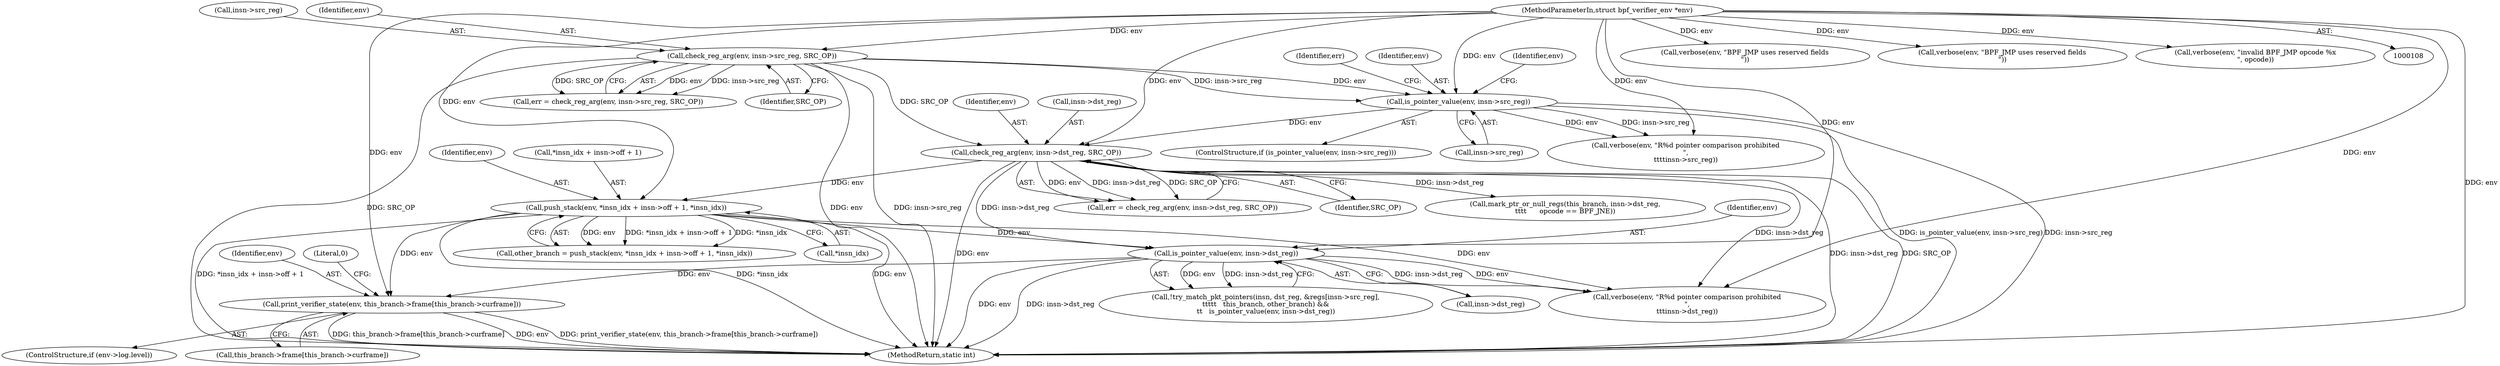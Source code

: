 digraph "0_linux_979d63d50c0c0f7bc537bf821e056cc9fe5abd38_0@array" {
"1000518" [label="(Call,print_verifier_state(env, this_branch->frame[this_branch->curframe]))"];
"1000497" [label="(Call,is_pointer_value(env, insn->dst_reg))"];
"1000278" [label="(Call,push_stack(env, *insn_idx + insn->off + 1, *insn_idx))"];
"1000220" [label="(Call,check_reg_arg(env, insn->dst_reg, SRC_OP))"];
"1000188" [label="(Call,is_pointer_value(env, insn->src_reg))"];
"1000177" [label="(Call,check_reg_arg(env, insn->src_reg, SRC_OP))"];
"1000109" [label="(MethodParameterIn,struct bpf_verifier_env *env)"];
"1000512" [label="(ControlStructure,if (env->log.level))"];
"1000179" [label="(Call,insn->src_reg)"];
"1000169" [label="(Call,verbose(env, \"BPF_JMP uses reserved fields\n\"))"];
"1000529" [label="(MethodReturn,static int)"];
"1000276" [label="(Call,other_branch = push_stack(env, *insn_idx + insn->off + 1, *insn_idx))"];
"1000221" [label="(Identifier,env)"];
"1000528" [label="(Literal,0)"];
"1000219" [label="(Identifier,err)"];
"1000189" [label="(Identifier,env)"];
"1000175" [label="(Call,err = check_reg_arg(env, insn->src_reg, SRC_OP))"];
"1000497" [label="(Call,is_pointer_value(env, insn->dst_reg))"];
"1000194" [label="(Call,verbose(env, \"R%d pointer comparison prohibited\n\",\n\t\t\t\tinsn->src_reg))"];
"1000220" [label="(Call,check_reg_arg(env, insn->dst_reg, SRC_OP))"];
"1000190" [label="(Call,insn->src_reg)"];
"1000195" [label="(Identifier,env)"];
"1000279" [label="(Identifier,env)"];
"1000484" [label="(Call,!try_match_pkt_pointers(insn, dst_reg, &regs[insn->src_reg],\n\t\t\t\t\t   this_branch, other_branch) &&\n\t\t   is_pointer_value(env, insn->dst_reg))"];
"1000520" [label="(Call,this_branch->frame[this_branch->curframe])"];
"1000188" [label="(Call,is_pointer_value(env, insn->src_reg))"];
"1000187" [label="(ControlStructure,if (is_pointer_value(env, insn->src_reg)))"];
"1000222" [label="(Call,insn->dst_reg)"];
"1000498" [label="(Identifier,env)"];
"1000212" [label="(Call,verbose(env, \"BPF_JMP uses reserved fields\n\"))"];
"1000109" [label="(MethodParameterIn,struct bpf_verifier_env *env)"];
"1000177" [label="(Call,check_reg_arg(env, insn->src_reg, SRC_OP))"];
"1000278" [label="(Call,push_stack(env, *insn_idx + insn->off + 1, *insn_idx))"];
"1000218" [label="(Call,err = check_reg_arg(env, insn->dst_reg, SRC_OP))"];
"1000225" [label="(Identifier,SRC_OP)"];
"1000519" [label="(Identifier,env)"];
"1000147" [label="(Call,verbose(env, \"invalid BPF_JMP opcode %x\n\", opcode))"];
"1000503" [label="(Call,verbose(env, \"R%d pointer comparison prohibited\n\",\n\t\t\tinsn->dst_reg))"];
"1000518" [label="(Call,print_verifier_state(env, this_branch->frame[this_branch->curframe]))"];
"1000499" [label="(Call,insn->dst_reg)"];
"1000178" [label="(Identifier,env)"];
"1000466" [label="(Call,mark_ptr_or_null_regs(this_branch, insn->dst_reg,\n\t\t\t\t      opcode == BPF_JNE))"];
"1000182" [label="(Identifier,SRC_OP)"];
"1000280" [label="(Call,*insn_idx + insn->off + 1)"];
"1000288" [label="(Call,*insn_idx)"];
"1000518" -> "1000512"  [label="AST: "];
"1000518" -> "1000520"  [label="CFG: "];
"1000519" -> "1000518"  [label="AST: "];
"1000520" -> "1000518"  [label="AST: "];
"1000528" -> "1000518"  [label="CFG: "];
"1000518" -> "1000529"  [label="DDG: this_branch->frame[this_branch->curframe]"];
"1000518" -> "1000529"  [label="DDG: env"];
"1000518" -> "1000529"  [label="DDG: print_verifier_state(env, this_branch->frame[this_branch->curframe])"];
"1000497" -> "1000518"  [label="DDG: env"];
"1000278" -> "1000518"  [label="DDG: env"];
"1000109" -> "1000518"  [label="DDG: env"];
"1000497" -> "1000484"  [label="AST: "];
"1000497" -> "1000499"  [label="CFG: "];
"1000498" -> "1000497"  [label="AST: "];
"1000499" -> "1000497"  [label="AST: "];
"1000484" -> "1000497"  [label="CFG: "];
"1000497" -> "1000529"  [label="DDG: env"];
"1000497" -> "1000529"  [label="DDG: insn->dst_reg"];
"1000497" -> "1000484"  [label="DDG: env"];
"1000497" -> "1000484"  [label="DDG: insn->dst_reg"];
"1000278" -> "1000497"  [label="DDG: env"];
"1000109" -> "1000497"  [label="DDG: env"];
"1000220" -> "1000497"  [label="DDG: insn->dst_reg"];
"1000497" -> "1000503"  [label="DDG: env"];
"1000497" -> "1000503"  [label="DDG: insn->dst_reg"];
"1000278" -> "1000276"  [label="AST: "];
"1000278" -> "1000288"  [label="CFG: "];
"1000279" -> "1000278"  [label="AST: "];
"1000280" -> "1000278"  [label="AST: "];
"1000288" -> "1000278"  [label="AST: "];
"1000276" -> "1000278"  [label="CFG: "];
"1000278" -> "1000529"  [label="DDG: *insn_idx + insn->off + 1"];
"1000278" -> "1000529"  [label="DDG: *insn_idx"];
"1000278" -> "1000529"  [label="DDG: env"];
"1000278" -> "1000276"  [label="DDG: env"];
"1000278" -> "1000276"  [label="DDG: *insn_idx + insn->off + 1"];
"1000278" -> "1000276"  [label="DDG: *insn_idx"];
"1000220" -> "1000278"  [label="DDG: env"];
"1000109" -> "1000278"  [label="DDG: env"];
"1000278" -> "1000503"  [label="DDG: env"];
"1000220" -> "1000218"  [label="AST: "];
"1000220" -> "1000225"  [label="CFG: "];
"1000221" -> "1000220"  [label="AST: "];
"1000222" -> "1000220"  [label="AST: "];
"1000225" -> "1000220"  [label="AST: "];
"1000218" -> "1000220"  [label="CFG: "];
"1000220" -> "1000529"  [label="DDG: SRC_OP"];
"1000220" -> "1000529"  [label="DDG: env"];
"1000220" -> "1000529"  [label="DDG: insn->dst_reg"];
"1000220" -> "1000218"  [label="DDG: env"];
"1000220" -> "1000218"  [label="DDG: insn->dst_reg"];
"1000220" -> "1000218"  [label="DDG: SRC_OP"];
"1000188" -> "1000220"  [label="DDG: env"];
"1000109" -> "1000220"  [label="DDG: env"];
"1000177" -> "1000220"  [label="DDG: SRC_OP"];
"1000220" -> "1000466"  [label="DDG: insn->dst_reg"];
"1000220" -> "1000503"  [label="DDG: insn->dst_reg"];
"1000188" -> "1000187"  [label="AST: "];
"1000188" -> "1000190"  [label="CFG: "];
"1000189" -> "1000188"  [label="AST: "];
"1000190" -> "1000188"  [label="AST: "];
"1000195" -> "1000188"  [label="CFG: "];
"1000219" -> "1000188"  [label="CFG: "];
"1000188" -> "1000529"  [label="DDG: is_pointer_value(env, insn->src_reg)"];
"1000188" -> "1000529"  [label="DDG: insn->src_reg"];
"1000177" -> "1000188"  [label="DDG: env"];
"1000177" -> "1000188"  [label="DDG: insn->src_reg"];
"1000109" -> "1000188"  [label="DDG: env"];
"1000188" -> "1000194"  [label="DDG: env"];
"1000188" -> "1000194"  [label="DDG: insn->src_reg"];
"1000177" -> "1000175"  [label="AST: "];
"1000177" -> "1000182"  [label="CFG: "];
"1000178" -> "1000177"  [label="AST: "];
"1000179" -> "1000177"  [label="AST: "];
"1000182" -> "1000177"  [label="AST: "];
"1000175" -> "1000177"  [label="CFG: "];
"1000177" -> "1000529"  [label="DDG: SRC_OP"];
"1000177" -> "1000529"  [label="DDG: env"];
"1000177" -> "1000529"  [label="DDG: insn->src_reg"];
"1000177" -> "1000175"  [label="DDG: env"];
"1000177" -> "1000175"  [label="DDG: insn->src_reg"];
"1000177" -> "1000175"  [label="DDG: SRC_OP"];
"1000109" -> "1000177"  [label="DDG: env"];
"1000109" -> "1000108"  [label="AST: "];
"1000109" -> "1000529"  [label="DDG: env"];
"1000109" -> "1000147"  [label="DDG: env"];
"1000109" -> "1000169"  [label="DDG: env"];
"1000109" -> "1000194"  [label="DDG: env"];
"1000109" -> "1000212"  [label="DDG: env"];
"1000109" -> "1000503"  [label="DDG: env"];
}
